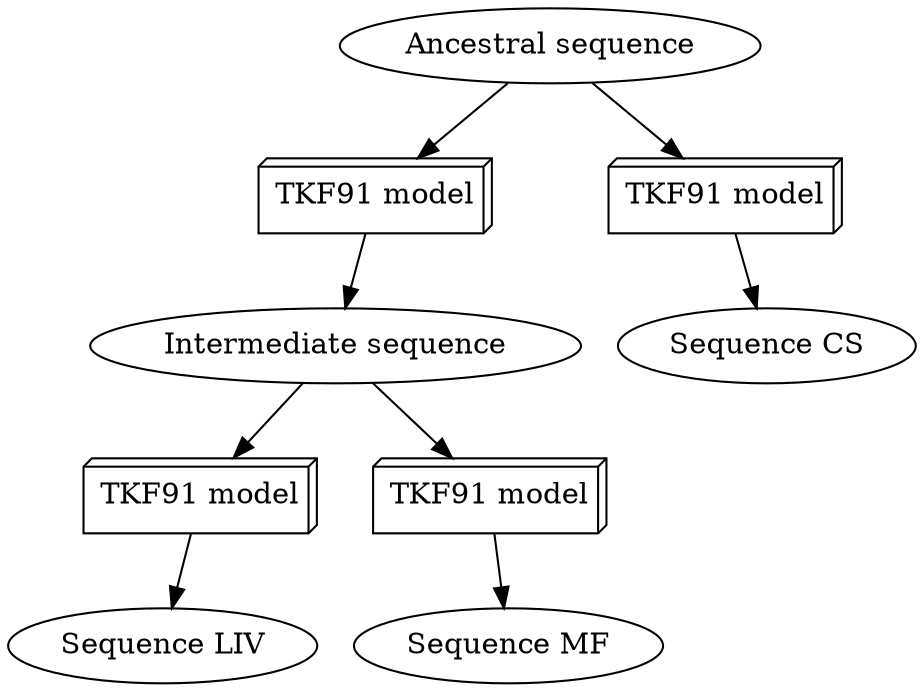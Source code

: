 digraph G {
	ancestor [label="Ancestral sequence", shape=oval];
	intermediate [label="Intermediate sequence", shape=oval];
	LIV [label="Sequence LIV", shape=oval];
	MF [label="Sequence MF", shape=oval];
	CS [label="Sequence CS", shape=oval];
	tkf_inter [label="TKF91 model", shape=box3d];
	tkf_liv [label="TKF91 model", shape=box3d];
	tkf_mf [label="TKF91 model", shape=box3d];
	tkf_cs [label="TKF91 model", shape=box3d];
	
	ancestor->tkf_cs->CS;
	ancestor->tkf_inter->intermediate;
	intermediate->tkf_liv->LIV;
	intermediate->tkf_mf->MF;
	

}
